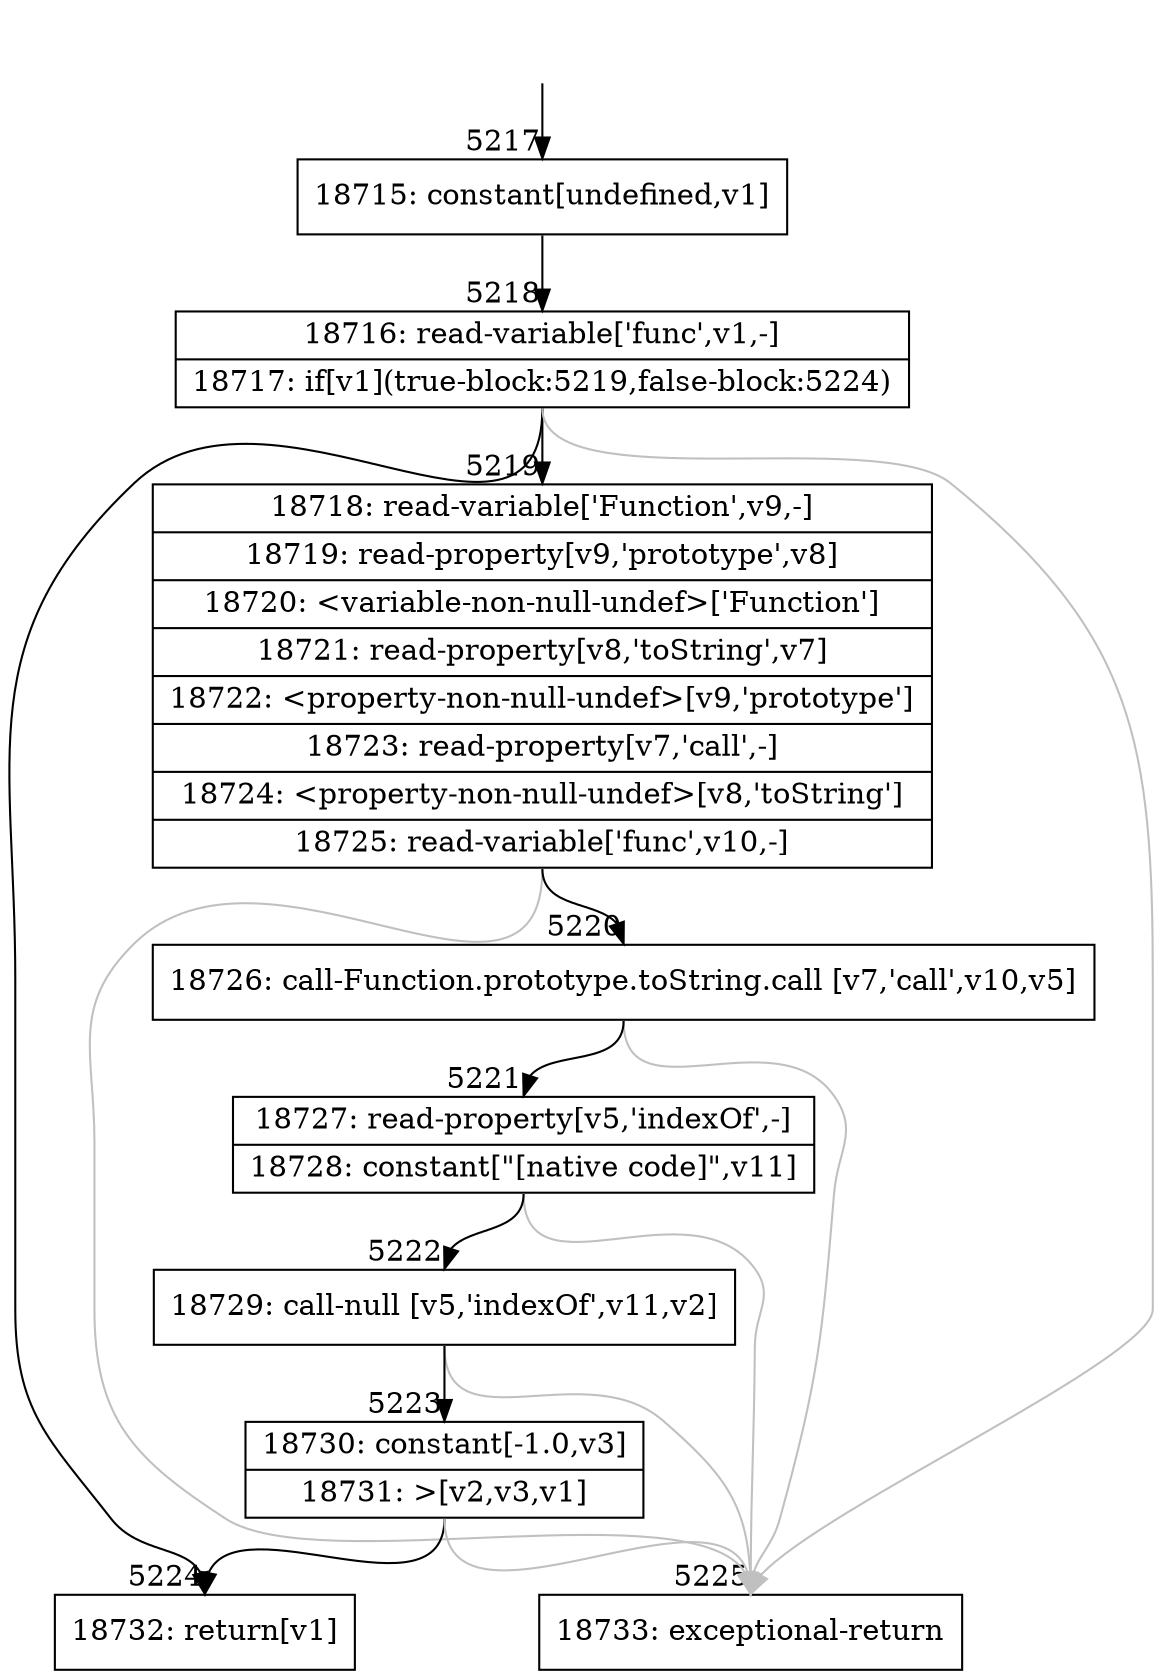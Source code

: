 digraph {
rankdir="TD"
BB_entry418[shape=none,label=""];
BB_entry418 -> BB5217 [tailport=s, headport=n, headlabel="    5217"]
BB5217 [shape=record label="{18715: constant[undefined,v1]}" ] 
BB5217 -> BB5218 [tailport=s, headport=n, headlabel="      5218"]
BB5218 [shape=record label="{18716: read-variable['func',v1,-]|18717: if[v1](true-block:5219,false-block:5224)}" ] 
BB5218 -> BB5224 [tailport=s, headport=n, headlabel="      5224"]
BB5218 -> BB5219 [tailport=s, headport=n, headlabel="      5219"]
BB5218 -> BB5225 [tailport=s, headport=n, color=gray, headlabel="      5225"]
BB5219 [shape=record label="{18718: read-variable['Function',v9,-]|18719: read-property[v9,'prototype',v8]|18720: \<variable-non-null-undef\>['Function']|18721: read-property[v8,'toString',v7]|18722: \<property-non-null-undef\>[v9,'prototype']|18723: read-property[v7,'call',-]|18724: \<property-non-null-undef\>[v8,'toString']|18725: read-variable['func',v10,-]}" ] 
BB5219 -> BB5220 [tailport=s, headport=n, headlabel="      5220"]
BB5219 -> BB5225 [tailport=s, headport=n, color=gray]
BB5220 [shape=record label="{18726: call-Function.prototype.toString.call [v7,'call',v10,v5]}" ] 
BB5220 -> BB5221 [tailport=s, headport=n, headlabel="      5221"]
BB5220 -> BB5225 [tailport=s, headport=n, color=gray]
BB5221 [shape=record label="{18727: read-property[v5,'indexOf',-]|18728: constant[\"[native code]\",v11]}" ] 
BB5221 -> BB5222 [tailport=s, headport=n, headlabel="      5222"]
BB5221 -> BB5225 [tailport=s, headport=n, color=gray]
BB5222 [shape=record label="{18729: call-null [v5,'indexOf',v11,v2]}" ] 
BB5222 -> BB5223 [tailport=s, headport=n, headlabel="      5223"]
BB5222 -> BB5225 [tailport=s, headport=n, color=gray]
BB5223 [shape=record label="{18730: constant[-1.0,v3]|18731: \>[v2,v3,v1]}" ] 
BB5223 -> BB5224 [tailport=s, headport=n]
BB5223 -> BB5225 [tailport=s, headport=n, color=gray]
BB5224 [shape=record label="{18732: return[v1]}" ] 
BB5225 [shape=record label="{18733: exceptional-return}" ] 
//#$~ 9517
}
